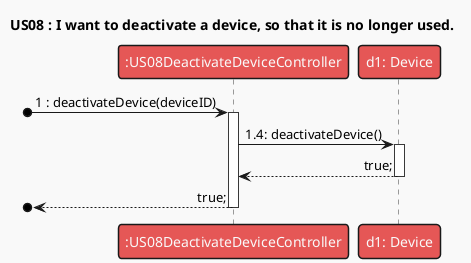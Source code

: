 @startuml
'https://plantuml.com/sequence-diagram

!theme mars
skinparam sequenceMessageAlign direction

title US08 : I want to deactivate a device, so that it is no longer used.
[o-> ":US08DeactivateDeviceController" ++ : 1 : deactivateDevice(deviceID)
":US08DeactivateDeviceController" -> "d1: Device" ++: 1.4: deactivateDevice()
    "d1: Device" --> ":US08DeactivateDeviceController" --: true;
[o<-- ":US08DeactivateDeviceController" --: true;
@enduml